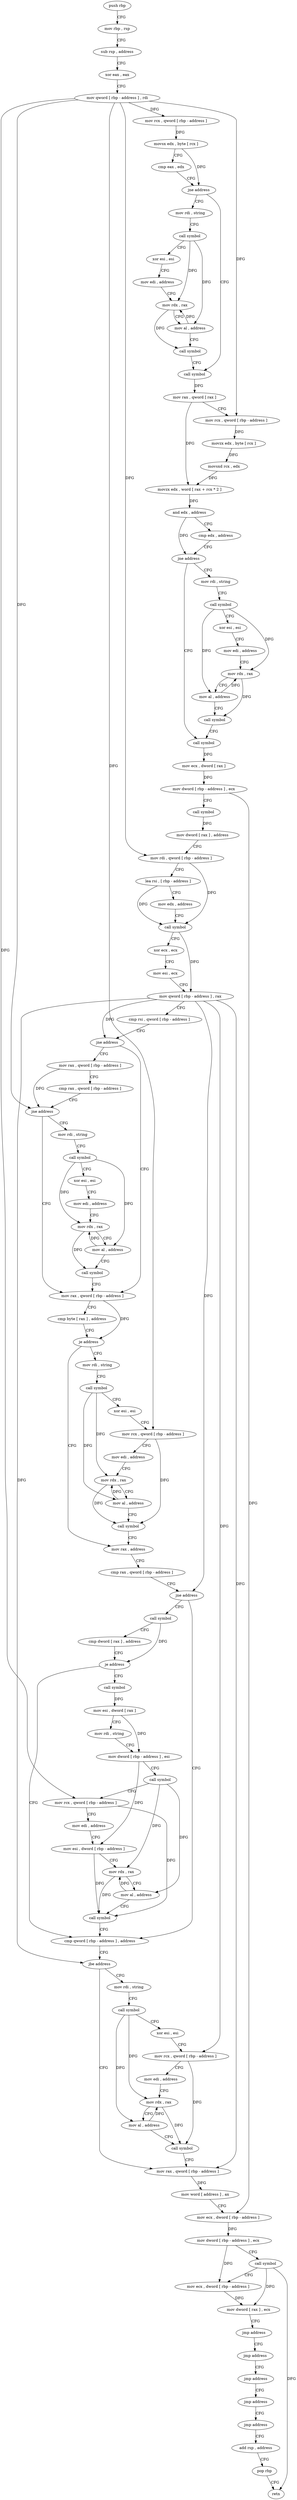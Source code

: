 digraph "func" {
"4247552" [label = "push rbp" ]
"4247553" [label = "mov rbp , rsp" ]
"4247556" [label = "sub rsp , address" ]
"4247560" [label = "xor eax , eax" ]
"4247562" [label = "mov qword [ rbp - address ] , rdi" ]
"4247566" [label = "mov rcx , qword [ rbp - address ]" ]
"4247570" [label = "movsx edx , byte [ rcx ]" ]
"4247573" [label = "cmp eax , edx" ]
"4247575" [label = "jne address" ]
"4247613" [label = "call symbol" ]
"4247581" [label = "mov rdi , string" ]
"4247618" [label = "mov rax , qword [ rax ]" ]
"4247621" [label = "mov rcx , qword [ rbp - address ]" ]
"4247625" [label = "movzx edx , byte [ rcx ]" ]
"4247628" [label = "movsxd rcx , edx" ]
"4247631" [label = "movzx edx , word [ rax + rcx * 2 ]" ]
"4247635" [label = "and edx , address" ]
"4247641" [label = "cmp edx , address" ]
"4247644" [label = "jne address" ]
"4247682" [label = "call symbol" ]
"4247650" [label = "mov rdi , string" ]
"4247591" [label = "call symbol" ]
"4247596" [label = "xor esi , esi" ]
"4247598" [label = "mov edi , address" ]
"4247603" [label = "mov rdx , rax" ]
"4247606" [label = "mov al , address" ]
"4247608" [label = "call symbol" ]
"4247687" [label = "mov ecx , dword [ rax ]" ]
"4247689" [label = "mov dword [ rbp - address ] , ecx" ]
"4247692" [label = "call symbol" ]
"4247697" [label = "mov dword [ rax ] , address" ]
"4247703" [label = "mov rdi , qword [ rbp - address ]" ]
"4247707" [label = "lea rsi , [ rbp - address ]" ]
"4247711" [label = "mov edx , address" ]
"4247716" [label = "call symbol" ]
"4247721" [label = "xor ecx , ecx" ]
"4247723" [label = "mov esi , ecx" ]
"4247725" [label = "mov qword [ rbp - address ] , rax" ]
"4247729" [label = "cmp rsi , qword [ rbp - address ]" ]
"4247733" [label = "jne address" ]
"4247785" [label = "mov rax , qword [ rbp - address ]" ]
"4247739" [label = "mov rax , qword [ rbp - address ]" ]
"4247660" [label = "call symbol" ]
"4247665" [label = "xor esi , esi" ]
"4247667" [label = "mov edi , address" ]
"4247672" [label = "mov rdx , rax" ]
"4247675" [label = "mov al , address" ]
"4247677" [label = "call symbol" ]
"4247789" [label = "cmp byte [ rax ] , address" ]
"4247792" [label = "je address" ]
"4247834" [label = "mov rax , address" ]
"4247798" [label = "mov rdi , string" ]
"4247743" [label = "cmp rax , qword [ rbp - address ]" ]
"4247747" [label = "jne address" ]
"4247753" [label = "mov rdi , string" ]
"4247841" [label = "cmp rax , qword [ rbp - address ]" ]
"4247845" [label = "jne address" ]
"4247912" [label = "cmp qword [ rbp - address ] , address" ]
"4247851" [label = "call symbol" ]
"4247808" [label = "call symbol" ]
"4247813" [label = "xor esi , esi" ]
"4247815" [label = "mov rcx , qword [ rbp - address ]" ]
"4247819" [label = "mov edi , address" ]
"4247824" [label = "mov rdx , rax" ]
"4247827" [label = "mov al , address" ]
"4247829" [label = "call symbol" ]
"4247763" [label = "call symbol" ]
"4247768" [label = "xor esi , esi" ]
"4247770" [label = "mov edi , address" ]
"4247775" [label = "mov rdx , rax" ]
"4247778" [label = "mov al , address" ]
"4247780" [label = "call symbol" ]
"4247920" [label = "jbe address" ]
"4247962" [label = "mov rax , qword [ rbp - address ]" ]
"4247926" [label = "mov rdi , string" ]
"4247856" [label = "cmp dword [ rax ] , address" ]
"4247859" [label = "je address" ]
"4247865" [label = "call symbol" ]
"4247966" [label = "mov word [ address ] , ax" ]
"4247974" [label = "mov ecx , dword [ rbp - address ]" ]
"4247977" [label = "mov dword [ rbp - address ] , ecx" ]
"4247980" [label = "call symbol" ]
"4247985" [label = "mov ecx , dword [ rbp - address ]" ]
"4247988" [label = "mov dword [ rax ] , ecx" ]
"4247990" [label = "jmp address" ]
"4247995" [label = "jmp address" ]
"4247936" [label = "call symbol" ]
"4247941" [label = "xor esi , esi" ]
"4247943" [label = "mov rcx , qword [ rbp - address ]" ]
"4247947" [label = "mov edi , address" ]
"4247952" [label = "mov rdx , rax" ]
"4247955" [label = "mov al , address" ]
"4247957" [label = "call symbol" ]
"4247870" [label = "mov esi , dword [ rax ]" ]
"4247872" [label = "mov rdi , string" ]
"4247882" [label = "mov dword [ rbp - address ] , esi" ]
"4247885" [label = "call symbol" ]
"4247890" [label = "mov rcx , qword [ rbp - address ]" ]
"4247894" [label = "mov edi , address" ]
"4247899" [label = "mov esi , dword [ rbp - address ]" ]
"4247902" [label = "mov rdx , rax" ]
"4247905" [label = "mov al , address" ]
"4247907" [label = "call symbol" ]
"4248000" [label = "jmp address" ]
"4248005" [label = "jmp address" ]
"4248010" [label = "jmp address" ]
"4248015" [label = "add rsp , address" ]
"4248019" [label = "pop rbp" ]
"4248020" [label = "retn" ]
"4247552" -> "4247553" [ label = "CFG" ]
"4247553" -> "4247556" [ label = "CFG" ]
"4247556" -> "4247560" [ label = "CFG" ]
"4247560" -> "4247562" [ label = "CFG" ]
"4247562" -> "4247566" [ label = "DFG" ]
"4247562" -> "4247621" [ label = "DFG" ]
"4247562" -> "4247703" [ label = "DFG" ]
"4247562" -> "4247747" [ label = "DFG" ]
"4247562" -> "4247815" [ label = "DFG" ]
"4247562" -> "4247890" [ label = "DFG" ]
"4247566" -> "4247570" [ label = "DFG" ]
"4247570" -> "4247573" [ label = "CFG" ]
"4247570" -> "4247575" [ label = "DFG" ]
"4247573" -> "4247575" [ label = "CFG" ]
"4247575" -> "4247613" [ label = "CFG" ]
"4247575" -> "4247581" [ label = "CFG" ]
"4247613" -> "4247618" [ label = "DFG" ]
"4247581" -> "4247591" [ label = "CFG" ]
"4247618" -> "4247621" [ label = "CFG" ]
"4247618" -> "4247631" [ label = "DFG" ]
"4247621" -> "4247625" [ label = "DFG" ]
"4247625" -> "4247628" [ label = "DFG" ]
"4247628" -> "4247631" [ label = "DFG" ]
"4247631" -> "4247635" [ label = "DFG" ]
"4247635" -> "4247641" [ label = "CFG" ]
"4247635" -> "4247644" [ label = "DFG" ]
"4247641" -> "4247644" [ label = "CFG" ]
"4247644" -> "4247682" [ label = "CFG" ]
"4247644" -> "4247650" [ label = "CFG" ]
"4247682" -> "4247687" [ label = "DFG" ]
"4247650" -> "4247660" [ label = "CFG" ]
"4247591" -> "4247596" [ label = "CFG" ]
"4247591" -> "4247603" [ label = "DFG" ]
"4247591" -> "4247606" [ label = "DFG" ]
"4247596" -> "4247598" [ label = "CFG" ]
"4247598" -> "4247603" [ label = "CFG" ]
"4247603" -> "4247606" [ label = "CFG" ]
"4247603" -> "4247608" [ label = "DFG" ]
"4247606" -> "4247608" [ label = "CFG" ]
"4247606" -> "4247603" [ label = "DFG" ]
"4247608" -> "4247613" [ label = "CFG" ]
"4247687" -> "4247689" [ label = "DFG" ]
"4247689" -> "4247692" [ label = "CFG" ]
"4247689" -> "4247974" [ label = "DFG" ]
"4247692" -> "4247697" [ label = "DFG" ]
"4247697" -> "4247703" [ label = "CFG" ]
"4247703" -> "4247707" [ label = "CFG" ]
"4247703" -> "4247716" [ label = "DFG" ]
"4247707" -> "4247711" [ label = "CFG" ]
"4247707" -> "4247716" [ label = "DFG" ]
"4247711" -> "4247716" [ label = "CFG" ]
"4247716" -> "4247721" [ label = "CFG" ]
"4247716" -> "4247725" [ label = "DFG" ]
"4247721" -> "4247723" [ label = "CFG" ]
"4247723" -> "4247725" [ label = "CFG" ]
"4247725" -> "4247729" [ label = "CFG" ]
"4247725" -> "4247733" [ label = "DFG" ]
"4247725" -> "4247845" [ label = "DFG" ]
"4247725" -> "4247920" [ label = "DFG" ]
"4247725" -> "4247962" [ label = "DFG" ]
"4247725" -> "4247943" [ label = "DFG" ]
"4247729" -> "4247733" [ label = "CFG" ]
"4247733" -> "4247785" [ label = "CFG" ]
"4247733" -> "4247739" [ label = "CFG" ]
"4247785" -> "4247789" [ label = "CFG" ]
"4247785" -> "4247792" [ label = "DFG" ]
"4247739" -> "4247743" [ label = "CFG" ]
"4247739" -> "4247747" [ label = "DFG" ]
"4247660" -> "4247665" [ label = "CFG" ]
"4247660" -> "4247672" [ label = "DFG" ]
"4247660" -> "4247675" [ label = "DFG" ]
"4247665" -> "4247667" [ label = "CFG" ]
"4247667" -> "4247672" [ label = "CFG" ]
"4247672" -> "4247675" [ label = "CFG" ]
"4247672" -> "4247677" [ label = "DFG" ]
"4247675" -> "4247677" [ label = "CFG" ]
"4247675" -> "4247672" [ label = "DFG" ]
"4247677" -> "4247682" [ label = "CFG" ]
"4247789" -> "4247792" [ label = "CFG" ]
"4247792" -> "4247834" [ label = "CFG" ]
"4247792" -> "4247798" [ label = "CFG" ]
"4247834" -> "4247841" [ label = "CFG" ]
"4247798" -> "4247808" [ label = "CFG" ]
"4247743" -> "4247747" [ label = "CFG" ]
"4247747" -> "4247785" [ label = "CFG" ]
"4247747" -> "4247753" [ label = "CFG" ]
"4247753" -> "4247763" [ label = "CFG" ]
"4247841" -> "4247845" [ label = "CFG" ]
"4247845" -> "4247912" [ label = "CFG" ]
"4247845" -> "4247851" [ label = "CFG" ]
"4247912" -> "4247920" [ label = "CFG" ]
"4247851" -> "4247856" [ label = "CFG" ]
"4247851" -> "4247859" [ label = "DFG" ]
"4247808" -> "4247813" [ label = "CFG" ]
"4247808" -> "4247824" [ label = "DFG" ]
"4247808" -> "4247827" [ label = "DFG" ]
"4247813" -> "4247815" [ label = "CFG" ]
"4247815" -> "4247819" [ label = "CFG" ]
"4247815" -> "4247829" [ label = "DFG" ]
"4247819" -> "4247824" [ label = "CFG" ]
"4247824" -> "4247827" [ label = "CFG" ]
"4247824" -> "4247829" [ label = "DFG" ]
"4247827" -> "4247829" [ label = "CFG" ]
"4247827" -> "4247824" [ label = "DFG" ]
"4247829" -> "4247834" [ label = "CFG" ]
"4247763" -> "4247768" [ label = "CFG" ]
"4247763" -> "4247775" [ label = "DFG" ]
"4247763" -> "4247778" [ label = "DFG" ]
"4247768" -> "4247770" [ label = "CFG" ]
"4247770" -> "4247775" [ label = "CFG" ]
"4247775" -> "4247778" [ label = "CFG" ]
"4247775" -> "4247780" [ label = "DFG" ]
"4247778" -> "4247780" [ label = "CFG" ]
"4247778" -> "4247775" [ label = "DFG" ]
"4247780" -> "4247785" [ label = "CFG" ]
"4247920" -> "4247962" [ label = "CFG" ]
"4247920" -> "4247926" [ label = "CFG" ]
"4247962" -> "4247966" [ label = "DFG" ]
"4247926" -> "4247936" [ label = "CFG" ]
"4247856" -> "4247859" [ label = "CFG" ]
"4247859" -> "4247912" [ label = "CFG" ]
"4247859" -> "4247865" [ label = "CFG" ]
"4247865" -> "4247870" [ label = "DFG" ]
"4247966" -> "4247974" [ label = "CFG" ]
"4247974" -> "4247977" [ label = "DFG" ]
"4247977" -> "4247980" [ label = "CFG" ]
"4247977" -> "4247985" [ label = "DFG" ]
"4247980" -> "4247985" [ label = "CFG" ]
"4247980" -> "4247988" [ label = "DFG" ]
"4247980" -> "4248020" [ label = "DFG" ]
"4247985" -> "4247988" [ label = "DFG" ]
"4247988" -> "4247990" [ label = "CFG" ]
"4247990" -> "4247995" [ label = "CFG" ]
"4247995" -> "4248000" [ label = "CFG" ]
"4247936" -> "4247941" [ label = "CFG" ]
"4247936" -> "4247952" [ label = "DFG" ]
"4247936" -> "4247955" [ label = "DFG" ]
"4247941" -> "4247943" [ label = "CFG" ]
"4247943" -> "4247947" [ label = "CFG" ]
"4247943" -> "4247957" [ label = "DFG" ]
"4247947" -> "4247952" [ label = "CFG" ]
"4247952" -> "4247955" [ label = "CFG" ]
"4247952" -> "4247957" [ label = "DFG" ]
"4247955" -> "4247957" [ label = "CFG" ]
"4247955" -> "4247952" [ label = "DFG" ]
"4247957" -> "4247962" [ label = "CFG" ]
"4247870" -> "4247872" [ label = "CFG" ]
"4247870" -> "4247882" [ label = "DFG" ]
"4247872" -> "4247882" [ label = "CFG" ]
"4247882" -> "4247885" [ label = "CFG" ]
"4247882" -> "4247899" [ label = "DFG" ]
"4247885" -> "4247890" [ label = "CFG" ]
"4247885" -> "4247902" [ label = "DFG" ]
"4247885" -> "4247905" [ label = "DFG" ]
"4247890" -> "4247894" [ label = "CFG" ]
"4247890" -> "4247907" [ label = "DFG" ]
"4247894" -> "4247899" [ label = "CFG" ]
"4247899" -> "4247902" [ label = "CFG" ]
"4247899" -> "4247907" [ label = "DFG" ]
"4247902" -> "4247905" [ label = "CFG" ]
"4247902" -> "4247907" [ label = "DFG" ]
"4247905" -> "4247907" [ label = "CFG" ]
"4247905" -> "4247902" [ label = "DFG" ]
"4247907" -> "4247912" [ label = "CFG" ]
"4248000" -> "4248005" [ label = "CFG" ]
"4248005" -> "4248010" [ label = "CFG" ]
"4248010" -> "4248015" [ label = "CFG" ]
"4248015" -> "4248019" [ label = "CFG" ]
"4248019" -> "4248020" [ label = "CFG" ]
}

